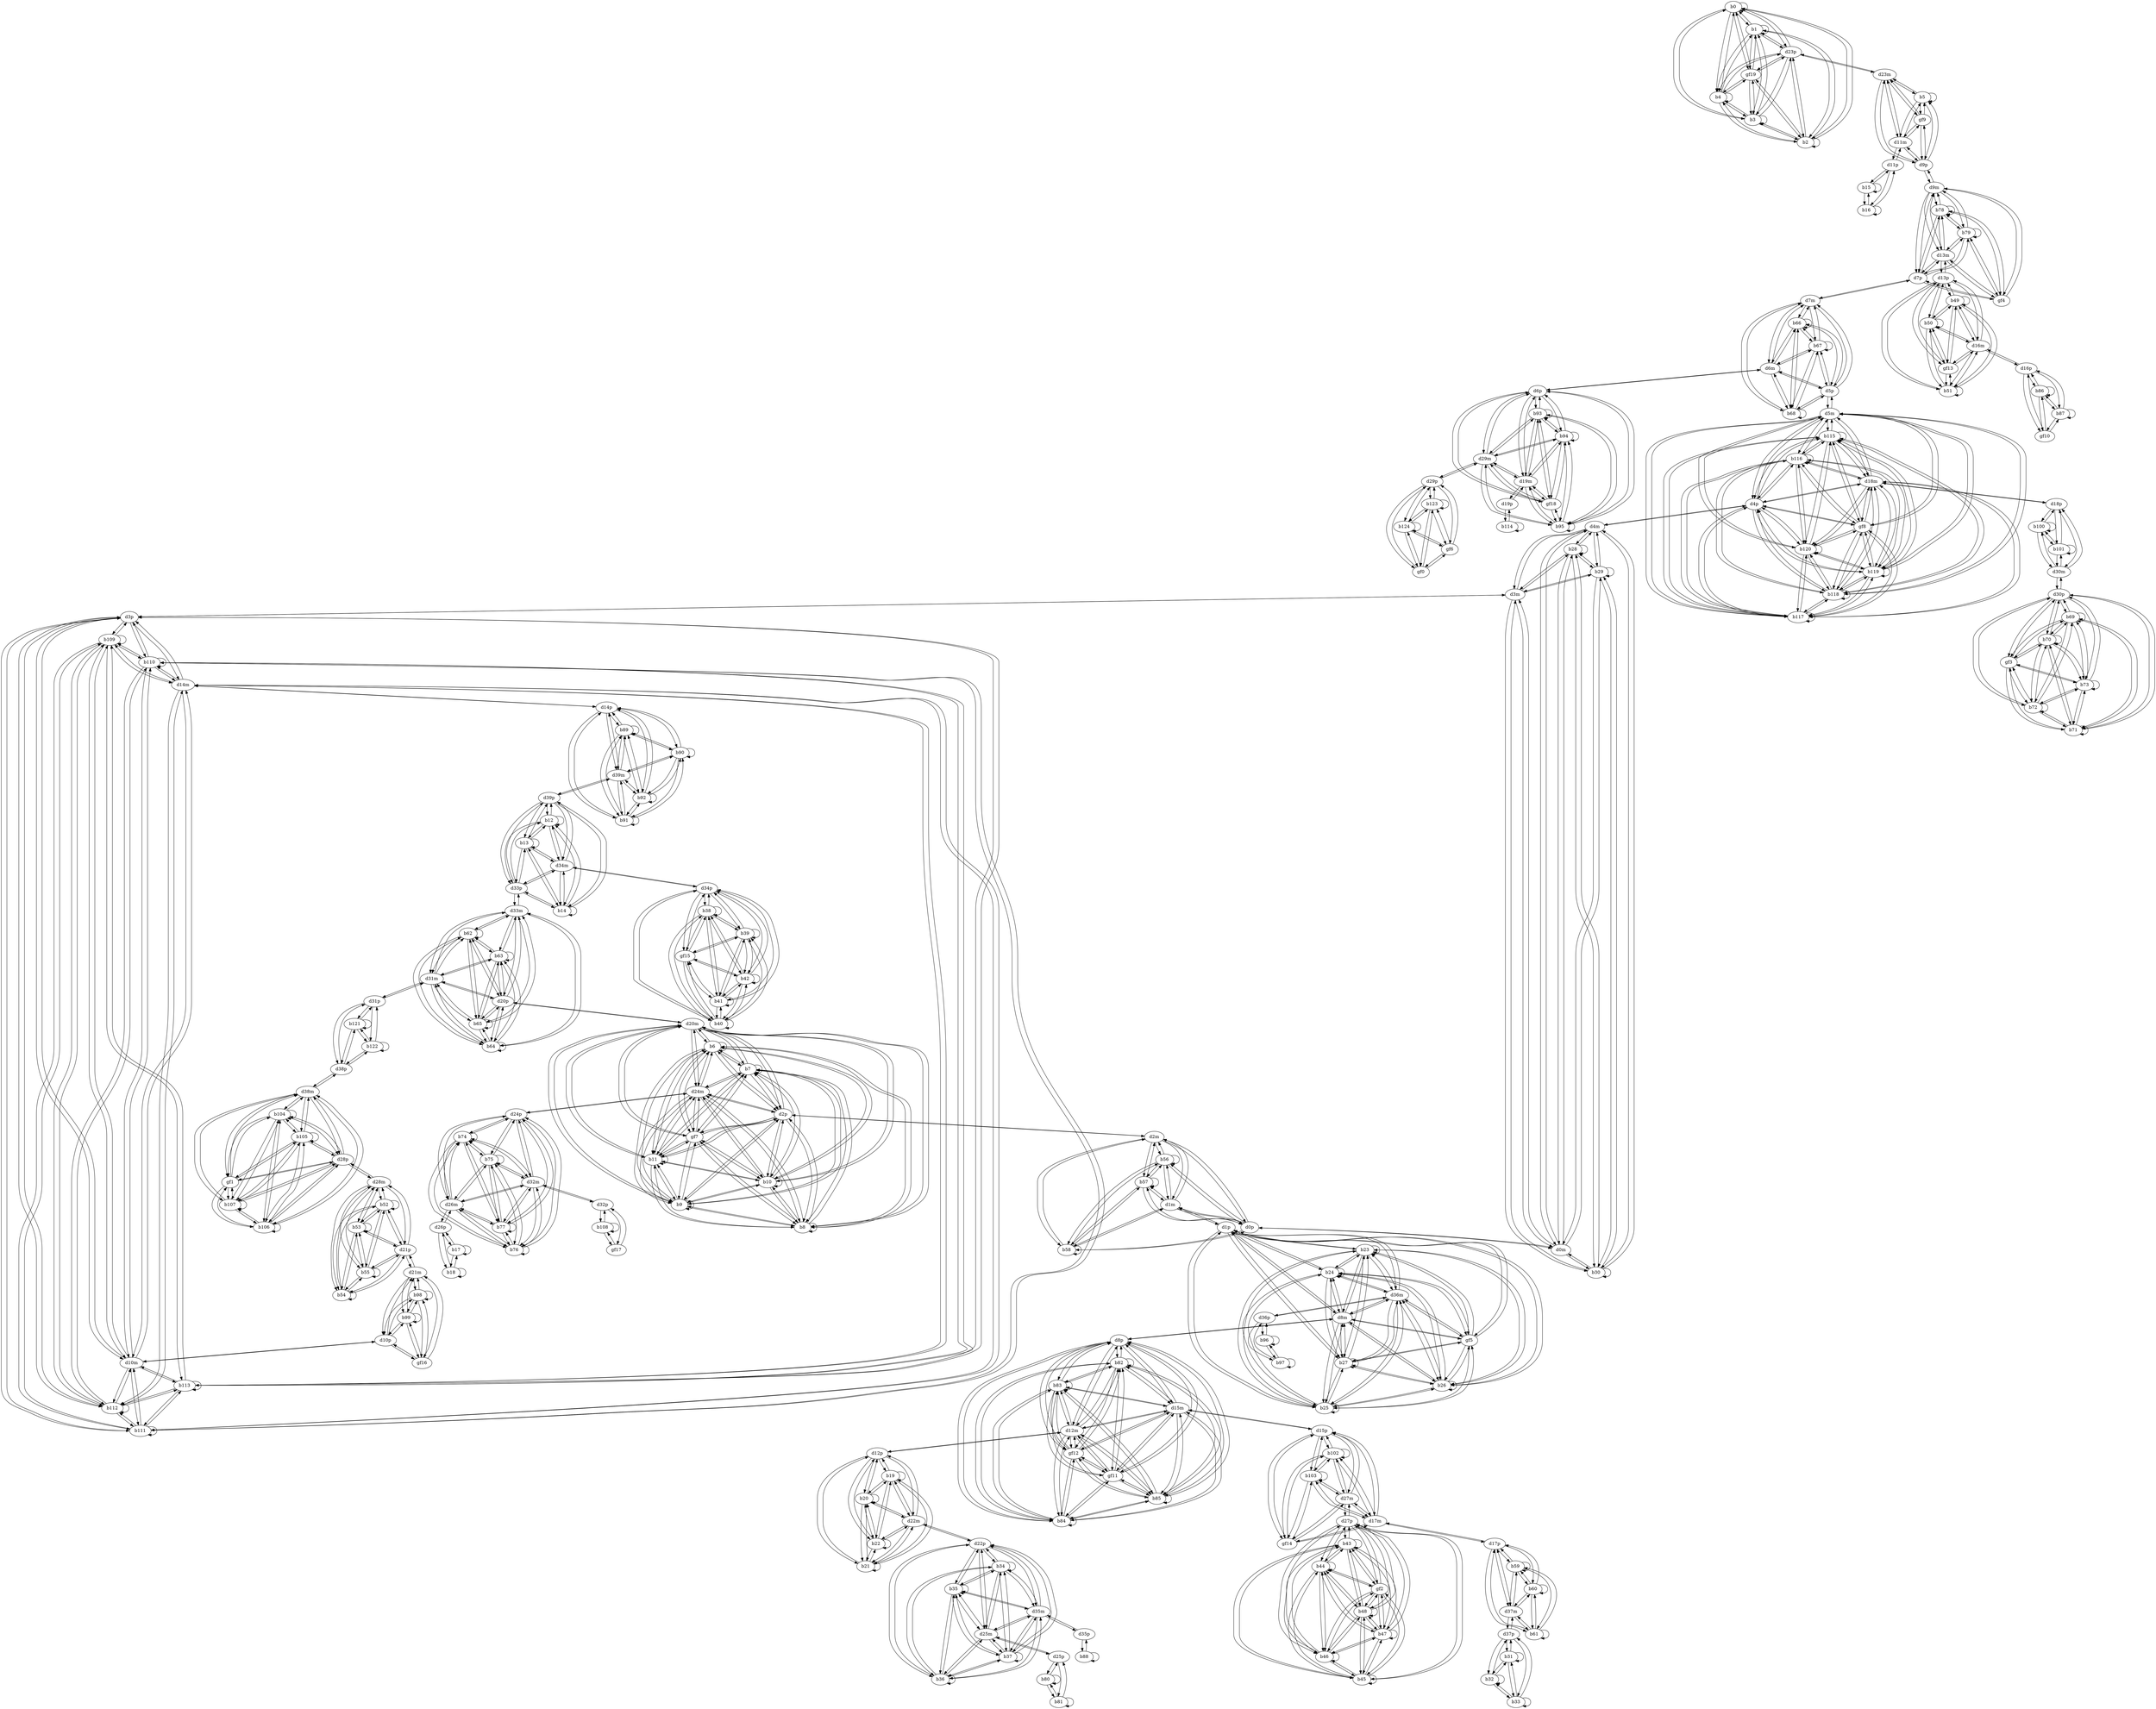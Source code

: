 digraph G {
  b0;
  b1;
  b2;
  b3;
  b4;
  gf19;
  b5;
  gf9;
  b6;
  b7;
  b8;
  b9;
  b10;
  b11;
  gf7;
  b12;
  b13;
  b14;
  b15;
  b16;
  b17;
  b18;
  b19;
  b20;
  b21;
  b22;
  b23;
  b24;
  b25;
  b26;
  b27;
  gf5;
  b28;
  b29;
  b30;
  b31;
  b32;
  b33;
  b34;
  b35;
  b36;
  b37;
  b38;
  b39;
  b40;
  b41;
  b42;
  gf15;
  b43;
  b44;
  b45;
  b46;
  b47;
  b48;
  gf2;
  b49;
  b50;
  b51;
  gf13;
  b52;
  b53;
  b54;
  b55;
  b56;
  b57;
  b58;
  b59;
  b60;
  b61;
  b62;
  b63;
  b64;
  b65;
  b66;
  b67;
  b68;
  b69;
  b70;
  b71;
  b72;
  b73;
  gf3;
  b74;
  b75;
  b76;
  b77;
  b78;
  b79;
  gf4;
  b80;
  b81;
  b82;
  b83;
  b84;
  b85;
  gf11;
  gf12;
  b86;
  b87;
  gf10;
  b88;
  b89;
  b90;
  b91;
  b92;
  b93;
  b94;
  b95;
  gf18;
  b96;
  b97;
  b98;
  b99;
  gf16;
  b100;
  b101;
  b102;
  b103;
  gf14;
  b104;
  b105;
  b106;
  b107;
  gf1;
  b108;
  gf17;
  b109;
  b110;
  b111;
  b112;
  b113;
  b114;
  b115;
  b116;
  b117;
  b118;
  b119;
  b120;
  gf8;
  b121;
  b122;
  b123;
  b124;
  gf0;
  gf6;
  d0m;
  d0p;
  d1m;
  d1p;
  d2m;
  d2p;
  d3m;
  d3p;
  d4m;
  d4p;
  d5m;
  d5p;
  d6m;
  d6p;
  d7m;
  d7p;
  d8m;
  d8p;
  d9m;
  d9p;
  d10m;
  d10p;
  d11m;
  d11p;
  d12m;
  d12p;
  d13m;
  d13p;
  d14m;
  d14p;
  d15m;
  d15p;
  d16m;
  d16p;
  d17m;
  d17p;
  d18m;
  d18p;
  d19m;
  d19p;
  d20m;
  d20p;
  d21m;
  d21p;
  d22m;
  d22p;
  d23m;
  d23p;
  d24m;
  d24p;
  d25m;
  d25p;
  d26m;
  d26p;
  d27m;
  d27p;
  d28m;
  d28p;
  d29m;
  d29p;
  d30m;
  d30p;
  d31m;
  d31p;
  d32m;
  d32p;
  d33m;
  d33p;
  d34m;
  d34p;
  d35m;
  d35p;
  d36m;
  d36p;
  d37m;
  d37p;
  d38m;
  d38p;
  d39m;
  d39p;
  b0 -> b0;
  b0 -> b1;
  b0 -> b2;
  b0 -> b3;
  b0 -> b4;
  b0 -> gf19;
  b1 -> b0;
  b1 -> b1;
  b1 -> b2;
  b1 -> b3;
  b1 -> b4;
  b1 -> gf19;
  b2 -> b0;
  b2 -> b1;
  b2 -> b2;
  b2 -> b3;
  b2 -> b4;
  b2 -> gf19;
  b3 -> b0;
  b3 -> b1;
  b3 -> b2;
  b3 -> b3;
  b3 -> b4;
  b3 -> gf19;
  b4 -> b0;
  b4 -> b1;
  b4 -> b2;
  b4 -> b3;
  b4 -> b4;
  b4 -> gf19;
  gf19 -> b0;
  gf19 -> b1;
  gf19 -> b2;
  gf19 -> b3;
  gf19 -> b4;
  b5 -> b5;
  b5 -> gf9;
  gf9 -> b5;
  b6 -> b6;
  b6 -> b7;
  b6 -> b8;
  b6 -> b9;
  b6 -> b10;
  b6 -> b11;
  b6 -> gf7;
  b7 -> b6;
  b7 -> b7;
  b7 -> b8;
  b7 -> b9;
  b7 -> b10;
  b7 -> b11;
  b7 -> gf7;
  b8 -> b6;
  b8 -> b7;
  b8 -> b8;
  b8 -> b9;
  b8 -> b10;
  b8 -> b11;
  b8 -> gf7;
  b9 -> b6;
  b9 -> b7;
  b9 -> b8;
  b9 -> b9;
  b9 -> b10;
  b9 -> b11;
  b9 -> gf7;
  b10 -> b6;
  b10 -> b7;
  b10 -> b8;
  b10 -> b9;
  b10 -> b10;
  b10 -> b11;
  b10 -> gf7;
  b11 -> b6;
  b11 -> b7;
  b11 -> b8;
  b11 -> b9;
  b11 -> b10;
  b11 -> b11;
  b11 -> gf7;
  gf7 -> b6;
  gf7 -> b7;
  gf7 -> b8;
  gf7 -> b9;
  gf7 -> b10;
  gf7 -> b11;
  b12 -> b12;
  b12 -> b13;
  b12 -> b14;
  b13 -> b12;
  b13 -> b13;
  b13 -> b14;
  b14 -> b12;
  b14 -> b13;
  b14 -> b14;
  b15 -> b15;
  b15 -> b16;
  b16 -> b15;
  b16 -> b16;
  b17 -> b17;
  b17 -> b18;
  b18 -> b17;
  b18 -> b18;
  b19 -> b19;
  b19 -> b20;
  b19 -> b21;
  b19 -> b22;
  b20 -> b19;
  b20 -> b20;
  b20 -> b21;
  b20 -> b22;
  b21 -> b19;
  b21 -> b20;
  b21 -> b21;
  b21 -> b22;
  b22 -> b19;
  b22 -> b20;
  b22 -> b21;
  b22 -> b22;
  b23 -> b23;
  b23 -> b24;
  b23 -> b25;
  b23 -> b26;
  b23 -> b27;
  b23 -> gf5;
  b24 -> b23;
  b24 -> b24;
  b24 -> b25;
  b24 -> b26;
  b24 -> b27;
  b24 -> gf5;
  b25 -> b23;
  b25 -> b24;
  b25 -> b25;
  b25 -> b26;
  b25 -> b27;
  b25 -> gf5;
  b26 -> b23;
  b26 -> b24;
  b26 -> b25;
  b26 -> b26;
  b26 -> b27;
  b26 -> gf5;
  b27 -> b23;
  b27 -> b24;
  b27 -> b25;
  b27 -> b26;
  b27 -> b27;
  b27 -> gf5;
  gf5 -> b23;
  gf5 -> b24;
  gf5 -> b25;
  gf5 -> b26;
  gf5 -> b27;
  b28 -> b28;
  b28 -> b29;
  b28 -> b30;
  b29 -> b28;
  b29 -> b29;
  b29 -> b30;
  b30 -> b28;
  b30 -> b29;
  b30 -> b30;
  b31 -> b31;
  b31 -> b32;
  b31 -> b33;
  b32 -> b31;
  b32 -> b32;
  b32 -> b33;
  b33 -> b31;
  b33 -> b32;
  b33 -> b33;
  b34 -> b34;
  b34 -> b35;
  b34 -> b36;
  b34 -> b37;
  b35 -> b34;
  b35 -> b35;
  b35 -> b36;
  b35 -> b37;
  b36 -> b34;
  b36 -> b35;
  b36 -> b36;
  b36 -> b37;
  b37 -> b34;
  b37 -> b35;
  b37 -> b36;
  b37 -> b37;
  b38 -> b38;
  b38 -> b39;
  b38 -> b40;
  b38 -> b41;
  b38 -> b42;
  b38 -> gf15;
  b39 -> b38;
  b39 -> b39;
  b39 -> b40;
  b39 -> b41;
  b39 -> b42;
  b39 -> gf15;
  b40 -> b38;
  b40 -> b39;
  b40 -> b40;
  b40 -> b41;
  b40 -> b42;
  b40 -> gf15;
  b41 -> b38;
  b41 -> b39;
  b41 -> b40;
  b41 -> b41;
  b41 -> b42;
  b41 -> gf15;
  b42 -> b38;
  b42 -> b39;
  b42 -> b40;
  b42 -> b41;
  b42 -> b42;
  b42 -> gf15;
  gf15 -> b38;
  gf15 -> b39;
  gf15 -> b40;
  gf15 -> b41;
  gf15 -> b42;
  b43 -> b43;
  b43 -> b44;
  b43 -> b45;
  b43 -> b46;
  b43 -> b47;
  b43 -> b48;
  b43 -> gf2;
  b44 -> b43;
  b44 -> b44;
  b44 -> b45;
  b44 -> b46;
  b44 -> b47;
  b44 -> b48;
  b44 -> gf2;
  b45 -> b43;
  b45 -> b44;
  b45 -> b45;
  b45 -> b46;
  b45 -> b47;
  b45 -> b48;
  b45 -> gf2;
  b46 -> b43;
  b46 -> b44;
  b46 -> b45;
  b46 -> b46;
  b46 -> b47;
  b46 -> b48;
  b46 -> gf2;
  b47 -> b43;
  b47 -> b44;
  b47 -> b45;
  b47 -> b46;
  b47 -> b47;
  b47 -> b48;
  b47 -> gf2;
  b48 -> b43;
  b48 -> b44;
  b48 -> b45;
  b48 -> b46;
  b48 -> b47;
  b48 -> b48;
  b48 -> gf2;
  gf2 -> b43;
  gf2 -> b44;
  gf2 -> b45;
  gf2 -> b46;
  gf2 -> b47;
  gf2 -> b48;
  b49 -> b49;
  b49 -> b50;
  b49 -> b51;
  b49 -> gf13;
  b50 -> b49;
  b50 -> b50;
  b50 -> b51;
  b50 -> gf13;
  b51 -> b49;
  b51 -> b50;
  b51 -> b51;
  b51 -> gf13;
  gf13 -> b49;
  gf13 -> b50;
  gf13 -> b51;
  b52 -> b52;
  b52 -> b53;
  b52 -> b54;
  b52 -> b55;
  b53 -> b52;
  b53 -> b53;
  b53 -> b54;
  b53 -> b55;
  b54 -> b52;
  b54 -> b53;
  b54 -> b54;
  b54 -> b55;
  b55 -> b52;
  b55 -> b53;
  b55 -> b54;
  b55 -> b55;
  b56 -> b56;
  b56 -> b57;
  b56 -> b58;
  b57 -> b56;
  b57 -> b57;
  b57 -> b58;
  b58 -> b56;
  b58 -> b57;
  b58 -> b58;
  b59 -> b59;
  b59 -> b60;
  b59 -> b61;
  b60 -> b59;
  b60 -> b60;
  b60 -> b61;
  b61 -> b59;
  b61 -> b60;
  b61 -> b61;
  b62 -> b62;
  b62 -> b63;
  b62 -> b64;
  b62 -> b65;
  b63 -> b62;
  b63 -> b63;
  b63 -> b64;
  b63 -> b65;
  b64 -> b62;
  b64 -> b63;
  b64 -> b64;
  b64 -> b65;
  b65 -> b62;
  b65 -> b63;
  b65 -> b64;
  b65 -> b65;
  b66 -> b66;
  b66 -> b67;
  b66 -> b68;
  b67 -> b66;
  b67 -> b67;
  b67 -> b68;
  b68 -> b66;
  b68 -> b67;
  b68 -> b68;
  b69 -> b69;
  b69 -> b70;
  b69 -> b71;
  b69 -> b72;
  b69 -> b73;
  b69 -> gf3;
  b70 -> b69;
  b70 -> b70;
  b70 -> b71;
  b70 -> b72;
  b70 -> b73;
  b70 -> gf3;
  b71 -> b69;
  b71 -> b70;
  b71 -> b71;
  b71 -> b72;
  b71 -> b73;
  b71 -> gf3;
  b72 -> b69;
  b72 -> b70;
  b72 -> b71;
  b72 -> b72;
  b72 -> b73;
  b72 -> gf3;
  b73 -> b69;
  b73 -> b70;
  b73 -> b71;
  b73 -> b72;
  b73 -> b73;
  b73 -> gf3;
  gf3 -> b69;
  gf3 -> b70;
  gf3 -> b71;
  gf3 -> b72;
  gf3 -> b73;
  b74 -> b74;
  b74 -> b75;
  b74 -> b76;
  b74 -> b77;
  b75 -> b74;
  b75 -> b75;
  b75 -> b76;
  b75 -> b77;
  b76 -> b74;
  b76 -> b75;
  b76 -> b76;
  b76 -> b77;
  b77 -> b74;
  b77 -> b75;
  b77 -> b76;
  b77 -> b77;
  b78 -> b78;
  b78 -> b79;
  b78 -> gf4;
  b79 -> b78;
  b79 -> b79;
  b79 -> gf4;
  gf4 -> b78;
  gf4 -> b79;
  b80 -> b80;
  b80 -> b81;
  b81 -> b80;
  b81 -> b81;
  b82 -> b82;
  b82 -> b83;
  b82 -> b84;
  b82 -> b85;
  b82 -> gf11;
  b82 -> gf12;
  b83 -> b82;
  b83 -> b83;
  b83 -> b84;
  b83 -> b85;
  b83 -> gf11;
  b83 -> gf12;
  b84 -> b82;
  b84 -> b83;
  b84 -> b84;
  b84 -> b85;
  b84 -> gf11;
  b84 -> gf12;
  b85 -> b82;
  b85 -> b83;
  b85 -> b84;
  b85 -> b85;
  b85 -> gf11;
  b85 -> gf12;
  gf11 -> b82;
  gf11 -> b83;
  gf11 -> b84;
  gf11 -> b85;
  gf11 -> gf12;
  gf12 -> b82;
  gf12 -> b83;
  gf12 -> b84;
  gf12 -> b85;
  gf12 -> gf11;
  b86 -> b86;
  b86 -> b87;
  b86 -> gf10;
  b87 -> b86;
  b87 -> b87;
  b87 -> gf10;
  gf10 -> b86;
  gf10 -> b87;
  b88 -> b88;
  b89 -> b89;
  b89 -> b90;
  b89 -> b91;
  b89 -> b92;
  b90 -> b89;
  b90 -> b90;
  b90 -> b91;
  b90 -> b92;
  b91 -> b89;
  b91 -> b90;
  b91 -> b91;
  b91 -> b92;
  b92 -> b89;
  b92 -> b90;
  b92 -> b91;
  b92 -> b92;
  b93 -> b93;
  b93 -> b94;
  b93 -> b95;
  b93 -> gf18;
  b94 -> b93;
  b94 -> b94;
  b94 -> b95;
  b94 -> gf18;
  b95 -> b93;
  b95 -> b94;
  b95 -> b95;
  b95 -> gf18;
  gf18 -> b93;
  gf18 -> b94;
  gf18 -> b95;
  b96 -> b96;
  b96 -> b97;
  b97 -> b96;
  b97 -> b97;
  b98 -> b98;
  b98 -> b99;
  b98 -> gf16;
  b99 -> b98;
  b99 -> b99;
  b99 -> gf16;
  gf16 -> b98;
  gf16 -> b99;
  b100 -> b100;
  b100 -> b101;
  b101 -> b100;
  b101 -> b101;
  b102 -> b102;
  b102 -> b103;
  b102 -> gf14;
  b103 -> b102;
  b103 -> b103;
  b103 -> gf14;
  gf14 -> b102;
  gf14 -> b103;
  b104 -> b104;
  b104 -> b105;
  b104 -> b106;
  b104 -> b107;
  b104 -> gf1;
  b105 -> b104;
  b105 -> b105;
  b105 -> b106;
  b105 -> b107;
  b105 -> gf1;
  b106 -> b104;
  b106 -> b105;
  b106 -> b106;
  b106 -> b107;
  b106 -> gf1;
  b107 -> b104;
  b107 -> b105;
  b107 -> b106;
  b107 -> b107;
  b107 -> gf1;
  gf1 -> b104;
  gf1 -> b105;
  gf1 -> b106;
  gf1 -> b107;
  b108 -> b108;
  b108 -> gf17;
  gf17 -> b108;
  b109 -> b109;
  b109 -> b110;
  b109 -> b111;
  b109 -> b112;
  b109 -> b113;
  b110 -> b109;
  b110 -> b110;
  b110 -> b111;
  b110 -> b112;
  b110 -> b113;
  b111 -> b109;
  b111 -> b110;
  b111 -> b111;
  b111 -> b112;
  b111 -> b113;
  b112 -> b109;
  b112 -> b110;
  b112 -> b111;
  b112 -> b112;
  b112 -> b113;
  b113 -> b109;
  b113 -> b110;
  b113 -> b111;
  b113 -> b112;
  b113 -> b113;
  b114 -> b114;
  b115 -> b115;
  b115 -> b116;
  b115 -> b117;
  b115 -> b118;
  b115 -> b119;
  b115 -> b120;
  b115 -> gf8;
  b116 -> b115;
  b116 -> b116;
  b116 -> b117;
  b116 -> b118;
  b116 -> b119;
  b116 -> b120;
  b116 -> gf8;
  b117 -> b115;
  b117 -> b116;
  b117 -> b117;
  b117 -> b118;
  b117 -> b119;
  b117 -> b120;
  b117 -> gf8;
  b118 -> b115;
  b118 -> b116;
  b118 -> b117;
  b118 -> b118;
  b118 -> b119;
  b118 -> b120;
  b118 -> gf8;
  b119 -> b115;
  b119 -> b116;
  b119 -> b117;
  b119 -> b118;
  b119 -> b119;
  b119 -> b120;
  b119 -> gf8;
  b120 -> b115;
  b120 -> b116;
  b120 -> b117;
  b120 -> b118;
  b120 -> b119;
  b120 -> b120;
  b120 -> gf8;
  gf8 -> b115;
  gf8 -> b116;
  gf8 -> b117;
  gf8 -> b118;
  gf8 -> b119;
  gf8 -> b120;
  b121 -> b121;
  b121 -> b122;
  b122 -> b121;
  b122 -> b122;
  b123 -> b123;
  b123 -> b124;
  b123 -> gf0;
  b123 -> gf6;
  b124 -> b123;
  b124 -> b124;
  b124 -> gf0;
  b124 -> gf6;
  gf0 -> b123;
  gf0 -> b124;
  gf0 -> gf6;
  gf6 -> b123;
  gf6 -> b124;
  gf6 -> gf0;
  d0m -> d0p;
  d0p -> d0m;
  b28 -> d0m;
  d0m -> b28;
  b29 -> d0m;
  d0m -> b29;
  b30 -> d0m;
  d0m -> b30;
  b56 -> d0p;
  d0p -> b56;
  b57 -> d0p;
  d0p -> b57;
  b58 -> d0p;
  d0p -> b58;
  d1m -> d1p;
  d1p -> d1m;
  b56 -> d1m;
  d1m -> b56;
  b57 -> d1m;
  d1m -> b57;
  b58 -> d1m;
  d1m -> b58;
  b23 -> d1p;
  d1p -> b23;
  b24 -> d1p;
  d1p -> b24;
  b25 -> d1p;
  d1p -> b25;
  b26 -> d1p;
  d1p -> b26;
  b27 -> d1p;
  d1p -> b27;
  gf5 -> d1p;
  d1p -> gf5;
  d2m -> d2p;
  d2p -> d2m;
  b56 -> d2m;
  d2m -> b56;
  b57 -> d2m;
  d2m -> b57;
  b58 -> d2m;
  d2m -> b58;
  b6 -> d2p;
  d2p -> b6;
  b7 -> d2p;
  d2p -> b7;
  b8 -> d2p;
  d2p -> b8;
  b9 -> d2p;
  d2p -> b9;
  b10 -> d2p;
  d2p -> b10;
  b11 -> d2p;
  d2p -> b11;
  gf7 -> d2p;
  d2p -> gf7;
  d3m -> d3p;
  d3p -> d3m;
  b28 -> d3m;
  d3m -> b28;
  b29 -> d3m;
  d3m -> b29;
  b30 -> d3m;
  d3m -> b30;
  b109 -> d3p;
  d3p -> b109;
  b110 -> d3p;
  d3p -> b110;
  b111 -> d3p;
  d3p -> b111;
  b112 -> d3p;
  d3p -> b112;
  b113 -> d3p;
  d3p -> b113;
  d4m -> d4p;
  d4p -> d4m;
  b28 -> d4m;
  d4m -> b28;
  b29 -> d4m;
  d4m -> b29;
  b30 -> d4m;
  d4m -> b30;
  b115 -> d4p;
  d4p -> b115;
  b116 -> d4p;
  d4p -> b116;
  b117 -> d4p;
  d4p -> b117;
  b118 -> d4p;
  d4p -> b118;
  b119 -> d4p;
  d4p -> b119;
  b120 -> d4p;
  d4p -> b120;
  gf8 -> d4p;
  d4p -> gf8;
  d5m -> d5p;
  d5p -> d5m;
  b115 -> d5m;
  d5m -> b115;
  b116 -> d5m;
  d5m -> b116;
  b117 -> d5m;
  d5m -> b117;
  b118 -> d5m;
  d5m -> b118;
  b119 -> d5m;
  d5m -> b119;
  b120 -> d5m;
  d5m -> b120;
  gf8 -> d5m;
  d5m -> gf8;
  b66 -> d5p;
  d5p -> b66;
  b67 -> d5p;
  d5p -> b67;
  b68 -> d5p;
  d5p -> b68;
  d6m -> d6p;
  d6p -> d6m;
  b66 -> d6m;
  d6m -> b66;
  b67 -> d6m;
  d6m -> b67;
  b68 -> d6m;
  d6m -> b68;
  b93 -> d6p;
  d6p -> b93;
  b94 -> d6p;
  d6p -> b94;
  b95 -> d6p;
  d6p -> b95;
  gf18 -> d6p;
  d6p -> gf18;
  d7m -> d7p;
  d7p -> d7m;
  b66 -> d7m;
  d7m -> b66;
  b67 -> d7m;
  d7m -> b67;
  b68 -> d7m;
  d7m -> b68;
  b78 -> d7p;
  d7p -> b78;
  b79 -> d7p;
  d7p -> b79;
  gf4 -> d7p;
  d7p -> gf4;
  d8m -> d8p;
  d8p -> d8m;
  b23 -> d8m;
  d8m -> b23;
  b24 -> d8m;
  d8m -> b24;
  b25 -> d8m;
  d8m -> b25;
  b26 -> d8m;
  d8m -> b26;
  b27 -> d8m;
  d8m -> b27;
  gf5 -> d8m;
  d8m -> gf5;
  b82 -> d8p;
  d8p -> b82;
  b83 -> d8p;
  d8p -> b83;
  b84 -> d8p;
  d8p -> b84;
  b85 -> d8p;
  d8p -> b85;
  gf11 -> d8p;
  d8p -> gf11;
  gf12 -> d8p;
  d8p -> gf12;
  d9m -> d9p;
  d9p -> d9m;
  b78 -> d9m;
  d9m -> b78;
  b79 -> d9m;
  d9m -> b79;
  gf4 -> d9m;
  d9m -> gf4;
  b5 -> d9p;
  d9p -> b5;
  gf9 -> d9p;
  d9p -> gf9;
  d10m -> d10p;
  d10p -> d10m;
  b109 -> d10m;
  d10m -> b109;
  b110 -> d10m;
  d10m -> b110;
  b111 -> d10m;
  d10m -> b111;
  b112 -> d10m;
  d10m -> b112;
  b113 -> d10m;
  d10m -> b113;
  b98 -> d10p;
  d10p -> b98;
  b99 -> d10p;
  d10p -> b99;
  gf16 -> d10p;
  d10p -> gf16;
  d11m -> d11p;
  d11p -> d11m;
  b5 -> d11m;
  d11m -> b5;
  gf9 -> d11m;
  d11m -> gf9;
  b15 -> d11p;
  d11p -> b15;
  b16 -> d11p;
  d11p -> b16;
  d12m -> d12p;
  d12p -> d12m;
  b82 -> d12m;
  d12m -> b82;
  b83 -> d12m;
  d12m -> b83;
  b84 -> d12m;
  d12m -> b84;
  b85 -> d12m;
  d12m -> b85;
  gf11 -> d12m;
  d12m -> gf11;
  gf12 -> d12m;
  d12m -> gf12;
  b19 -> d12p;
  d12p -> b19;
  b20 -> d12p;
  d12p -> b20;
  b21 -> d12p;
  d12p -> b21;
  b22 -> d12p;
  d12p -> b22;
  d13m -> d13p;
  d13p -> d13m;
  b78 -> d13m;
  d13m -> b78;
  b79 -> d13m;
  d13m -> b79;
  gf4 -> d13m;
  d13m -> gf4;
  b49 -> d13p;
  d13p -> b49;
  b50 -> d13p;
  d13p -> b50;
  b51 -> d13p;
  d13p -> b51;
  gf13 -> d13p;
  d13p -> gf13;
  d14m -> d14p;
  d14p -> d14m;
  b109 -> d14m;
  d14m -> b109;
  b110 -> d14m;
  d14m -> b110;
  b111 -> d14m;
  d14m -> b111;
  b112 -> d14m;
  d14m -> b112;
  b113 -> d14m;
  d14m -> b113;
  b89 -> d14p;
  d14p -> b89;
  b90 -> d14p;
  d14p -> b90;
  b91 -> d14p;
  d14p -> b91;
  b92 -> d14p;
  d14p -> b92;
  d15m -> d15p;
  d15p -> d15m;
  b82 -> d15m;
  d15m -> b82;
  b83 -> d15m;
  d15m -> b83;
  b84 -> d15m;
  d15m -> b84;
  b85 -> d15m;
  d15m -> b85;
  gf11 -> d15m;
  d15m -> gf11;
  gf12 -> d15m;
  d15m -> gf12;
  b102 -> d15p;
  d15p -> b102;
  b103 -> d15p;
  d15p -> b103;
  gf14 -> d15p;
  d15p -> gf14;
  d16m -> d16p;
  d16p -> d16m;
  b49 -> d16m;
  d16m -> b49;
  b50 -> d16m;
  d16m -> b50;
  b51 -> d16m;
  d16m -> b51;
  gf13 -> d16m;
  d16m -> gf13;
  b86 -> d16p;
  d16p -> b86;
  b87 -> d16p;
  d16p -> b87;
  gf10 -> d16p;
  d16p -> gf10;
  d17m -> d17p;
  d17p -> d17m;
  b102 -> d17m;
  d17m -> b102;
  b103 -> d17m;
  d17m -> b103;
  gf14 -> d17m;
  d17m -> gf14;
  b59 -> d17p;
  d17p -> b59;
  b60 -> d17p;
  d17p -> b60;
  b61 -> d17p;
  d17p -> b61;
  d18m -> d18p;
  d18p -> d18m;
  b115 -> d18m;
  d18m -> b115;
  b116 -> d18m;
  d18m -> b116;
  b117 -> d18m;
  d18m -> b117;
  b118 -> d18m;
  d18m -> b118;
  b119 -> d18m;
  d18m -> b119;
  b120 -> d18m;
  d18m -> b120;
  gf8 -> d18m;
  d18m -> gf8;
  b100 -> d18p;
  d18p -> b100;
  b101 -> d18p;
  d18p -> b101;
  d19m -> d19p;
  d19p -> d19m;
  b93 -> d19m;
  d19m -> b93;
  b94 -> d19m;
  d19m -> b94;
  b95 -> d19m;
  d19m -> b95;
  gf18 -> d19m;
  d19m -> gf18;
  b114 -> d19p;
  d19p -> b114;
  d20m -> d20p;
  d20p -> d20m;
  b6 -> d20m;
  d20m -> b6;
  b7 -> d20m;
  d20m -> b7;
  b8 -> d20m;
  d20m -> b8;
  b9 -> d20m;
  d20m -> b9;
  b10 -> d20m;
  d20m -> b10;
  b11 -> d20m;
  d20m -> b11;
  gf7 -> d20m;
  d20m -> gf7;
  b62 -> d20p;
  d20p -> b62;
  b63 -> d20p;
  d20p -> b63;
  b64 -> d20p;
  d20p -> b64;
  b65 -> d20p;
  d20p -> b65;
  d21m -> d21p;
  d21p -> d21m;
  b98 -> d21m;
  d21m -> b98;
  b99 -> d21m;
  d21m -> b99;
  gf16 -> d21m;
  d21m -> gf16;
  b52 -> d21p;
  d21p -> b52;
  b53 -> d21p;
  d21p -> b53;
  b54 -> d21p;
  d21p -> b54;
  b55 -> d21p;
  d21p -> b55;
  d22m -> d22p;
  d22p -> d22m;
  b19 -> d22m;
  d22m -> b19;
  b20 -> d22m;
  d22m -> b20;
  b21 -> d22m;
  d22m -> b21;
  b22 -> d22m;
  d22m -> b22;
  b34 -> d22p;
  d22p -> b34;
  b35 -> d22p;
  d22p -> b35;
  b36 -> d22p;
  d22p -> b36;
  b37 -> d22p;
  d22p -> b37;
  d23m -> d23p;
  d23p -> d23m;
  b5 -> d23m;
  d23m -> b5;
  gf9 -> d23m;
  d23m -> gf9;
  b0 -> d23p;
  d23p -> b0;
  b1 -> d23p;
  d23p -> b1;
  b2 -> d23p;
  d23p -> b2;
  b3 -> d23p;
  d23p -> b3;
  b4 -> d23p;
  d23p -> b4;
  gf19 -> d23p;
  d23p -> gf19;
  d24m -> d24p;
  d24p -> d24m;
  b6 -> d24m;
  d24m -> b6;
  b7 -> d24m;
  d24m -> b7;
  b8 -> d24m;
  d24m -> b8;
  b9 -> d24m;
  d24m -> b9;
  b10 -> d24m;
  d24m -> b10;
  b11 -> d24m;
  d24m -> b11;
  gf7 -> d24m;
  d24m -> gf7;
  b74 -> d24p;
  d24p -> b74;
  b75 -> d24p;
  d24p -> b75;
  b76 -> d24p;
  d24p -> b76;
  b77 -> d24p;
  d24p -> b77;
  d25m -> d25p;
  d25p -> d25m;
  b34 -> d25m;
  d25m -> b34;
  b35 -> d25m;
  d25m -> b35;
  b36 -> d25m;
  d25m -> b36;
  b37 -> d25m;
  d25m -> b37;
  b80 -> d25p;
  d25p -> b80;
  b81 -> d25p;
  d25p -> b81;
  d26m -> d26p;
  d26p -> d26m;
  b74 -> d26m;
  d26m -> b74;
  b75 -> d26m;
  d26m -> b75;
  b76 -> d26m;
  d26m -> b76;
  b77 -> d26m;
  d26m -> b77;
  b17 -> d26p;
  d26p -> b17;
  b18 -> d26p;
  d26p -> b18;
  d27m -> d27p;
  d27p -> d27m;
  b102 -> d27m;
  d27m -> b102;
  b103 -> d27m;
  d27m -> b103;
  gf14 -> d27m;
  d27m -> gf14;
  b43 -> d27p;
  d27p -> b43;
  b44 -> d27p;
  d27p -> b44;
  b45 -> d27p;
  d27p -> b45;
  b46 -> d27p;
  d27p -> b46;
  b47 -> d27p;
  d27p -> b47;
  b48 -> d27p;
  d27p -> b48;
  gf2 -> d27p;
  d27p -> gf2;
  d28m -> d28p;
  d28p -> d28m;
  b52 -> d28m;
  d28m -> b52;
  b53 -> d28m;
  d28m -> b53;
  b54 -> d28m;
  d28m -> b54;
  b55 -> d28m;
  d28m -> b55;
  b104 -> d28p;
  d28p -> b104;
  b105 -> d28p;
  d28p -> b105;
  b106 -> d28p;
  d28p -> b106;
  b107 -> d28p;
  d28p -> b107;
  gf1 -> d28p;
  d28p -> gf1;
  d29m -> d29p;
  d29p -> d29m;
  b93 -> d29m;
  d29m -> b93;
  b94 -> d29m;
  d29m -> b94;
  b95 -> d29m;
  d29m -> b95;
  gf18 -> d29m;
  d29m -> gf18;
  b123 -> d29p;
  d29p -> b123;
  b124 -> d29p;
  d29p -> b124;
  gf0 -> d29p;
  d29p -> gf0;
  gf6 -> d29p;
  d29p -> gf6;
  d30m -> d30p;
  d30p -> d30m;
  b100 -> d30m;
  d30m -> b100;
  b101 -> d30m;
  d30m -> b101;
  b69 -> d30p;
  d30p -> b69;
  b70 -> d30p;
  d30p -> b70;
  b71 -> d30p;
  d30p -> b71;
  b72 -> d30p;
  d30p -> b72;
  b73 -> d30p;
  d30p -> b73;
  gf3 -> d30p;
  d30p -> gf3;
  d31m -> d31p;
  d31p -> d31m;
  b62 -> d31m;
  d31m -> b62;
  b63 -> d31m;
  d31m -> b63;
  b64 -> d31m;
  d31m -> b64;
  b65 -> d31m;
  d31m -> b65;
  b121 -> d31p;
  d31p -> b121;
  b122 -> d31p;
  d31p -> b122;
  d32m -> d32p;
  d32p -> d32m;
  b74 -> d32m;
  d32m -> b74;
  b75 -> d32m;
  d32m -> b75;
  b76 -> d32m;
  d32m -> b76;
  b77 -> d32m;
  d32m -> b77;
  b108 -> d32p;
  d32p -> b108;
  gf17 -> d32p;
  d32p -> gf17;
  d33m -> d33p;
  d33p -> d33m;
  b62 -> d33m;
  d33m -> b62;
  b63 -> d33m;
  d33m -> b63;
  b64 -> d33m;
  d33m -> b64;
  b65 -> d33m;
  d33m -> b65;
  b12 -> d33p;
  d33p -> b12;
  b13 -> d33p;
  d33p -> b13;
  b14 -> d33p;
  d33p -> b14;
  d34m -> d34p;
  d34p -> d34m;
  b12 -> d34m;
  d34m -> b12;
  b13 -> d34m;
  d34m -> b13;
  b14 -> d34m;
  d34m -> b14;
  b38 -> d34p;
  d34p -> b38;
  b39 -> d34p;
  d34p -> b39;
  b40 -> d34p;
  d34p -> b40;
  b41 -> d34p;
  d34p -> b41;
  b42 -> d34p;
  d34p -> b42;
  gf15 -> d34p;
  d34p -> gf15;
  d35m -> d35p;
  d35p -> d35m;
  b34 -> d35m;
  d35m -> b34;
  b35 -> d35m;
  d35m -> b35;
  b36 -> d35m;
  d35m -> b36;
  b37 -> d35m;
  d35m -> b37;
  b88 -> d35p;
  d35p -> b88;
  d36m -> d36p;
  d36p -> d36m;
  b23 -> d36m;
  d36m -> b23;
  b24 -> d36m;
  d36m -> b24;
  b25 -> d36m;
  d36m -> b25;
  b26 -> d36m;
  d36m -> b26;
  b27 -> d36m;
  d36m -> b27;
  gf5 -> d36m;
  d36m -> gf5;
  b96 -> d36p;
  d36p -> b96;
  b97 -> d36p;
  d36p -> b97;
  d37m -> d37p;
  d37p -> d37m;
  b59 -> d37m;
  d37m -> b59;
  b60 -> d37m;
  d37m -> b60;
  b61 -> d37m;
  d37m -> b61;
  b31 -> d37p;
  d37p -> b31;
  b32 -> d37p;
  d37p -> b32;
  b33 -> d37p;
  d37p -> b33;
  d38m -> d38p;
  d38p -> d38m;
  b104 -> d38m;
  d38m -> b104;
  b105 -> d38m;
  d38m -> b105;
  b106 -> d38m;
  d38m -> b106;
  b107 -> d38m;
  d38m -> b107;
  gf1 -> d38m;
  d38m -> gf1;
  b121 -> d38p;
  d38p -> b121;
  b122 -> d38p;
  d38p -> b122;
  d39m -> d39p;
  d39p -> d39m;
  b89 -> d39m;
  d39m -> b89;
  b90 -> d39m;
  d39m -> b90;
  b91 -> d39m;
  d39m -> b91;
  b92 -> d39m;
  d39m -> b92;
  b12 -> d39p;
  d39p -> b12;
  b13 -> d39p;
  d39p -> b13;
  b14 -> d39p;
  d39p -> b14;
  d9p -> d11m;
  d9p -> d23m;
  d11m -> d9p;
  d11m -> d23m;
  d23m -> d9p;
  d23m -> d11m;
  d2p -> d20m;
  d2p -> d24m;
  d20m -> d2p;
  d20m -> d24m;
  d24m -> d2p;
  d24m -> d20m;
  d33p -> d34m;
  d33p -> d39p;
  d34m -> d33p;
  d34m -> d39p;
  d39p -> d33p;
  d39p -> d34m;
  d12p -> d22m;
  d22m -> d12p;
  d1p -> d8m;
  d1p -> d36m;
  d8m -> d1p;
  d8m -> d36m;
  d36m -> d1p;
  d36m -> d8m;
  d0m -> d3m;
  d0m -> d4m;
  d3m -> d0m;
  d3m -> d4m;
  d4m -> d0m;
  d4m -> d3m;
  d22p -> d25m;
  d22p -> d35m;
  d25m -> d22p;
  d25m -> d35m;
  d35m -> d22p;
  d35m -> d25m;
  d13p -> d16m;
  d16m -> d13p;
  d21p -> d28m;
  d28m -> d21p;
  d0p -> d1m;
  d0p -> d2m;
  d1m -> d0p;
  d1m -> d2m;
  d2m -> d0p;
  d2m -> d1m;
  d17p -> d37m;
  d37m -> d17p;
  d20p -> d31m;
  d20p -> d33m;
  d31m -> d20p;
  d31m -> d33m;
  d33m -> d20p;
  d33m -> d31m;
  d5p -> d6m;
  d5p -> d7m;
  d6m -> d5p;
  d6m -> d7m;
  d7m -> d5p;
  d7m -> d6m;
  d24p -> d26m;
  d24p -> d32m;
  d26m -> d24p;
  d26m -> d32m;
  d32m -> d24p;
  d32m -> d26m;
  d7p -> d9m;
  d7p -> d13m;
  d9m -> d7p;
  d9m -> d13m;
  d13m -> d7p;
  d13m -> d9m;
  d8p -> d12m;
  d8p -> d15m;
  d12m -> d8p;
  d12m -> d15m;
  d15m -> d8p;
  d15m -> d12m;
  d14p -> d39m;
  d39m -> d14p;
  d6p -> d19m;
  d6p -> d29m;
  d19m -> d6p;
  d19m -> d29m;
  d29m -> d6p;
  d29m -> d19m;
  d10p -> d21m;
  d21m -> d10p;
  d18p -> d30m;
  d30m -> d18p;
  d15p -> d17m;
  d15p -> d27m;
  d17m -> d15p;
  d17m -> d27m;
  d27m -> d15p;
  d27m -> d17m;
  d28p -> d38m;
  d38m -> d28p;
  d3p -> d10m;
  d3p -> d14m;
  d10m -> d3p;
  d10m -> d14m;
  d14m -> d3p;
  d14m -> d10m;
  d4p -> d5m;
  d4p -> d18m;
  d5m -> d4p;
  d5m -> d18m;
  d18m -> d4p;
  d18m -> d5m;
  d31p -> d38p;
  d38p -> d31p;
}
